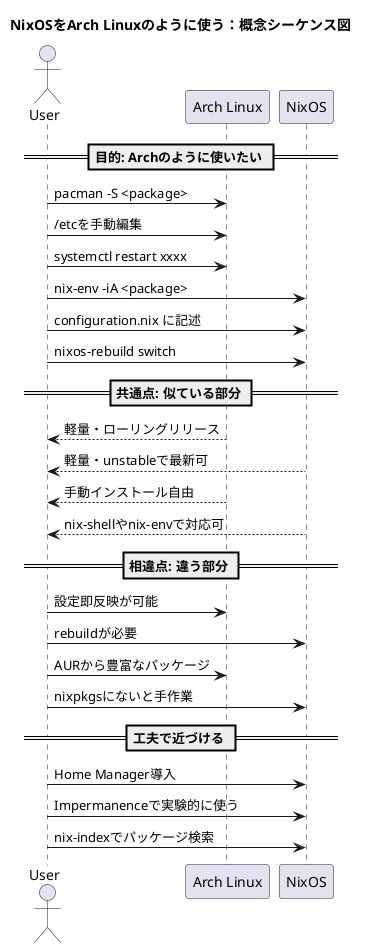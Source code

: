 @startuml
title NixOSをArch Linuxのように使う：概念シーケンス図

actor User
participant "Arch Linux" as Arch
participant "NixOS" as Nix

== 目的: Archのように使いたい ==

User -> Arch : pacman -S <package>
User -> Arch : /etcを手動編集
User -> Arch : systemctl restart xxxx

User -> Nix : nix-env -iA <package>
User -> Nix : configuration.nix に記述
User -> Nix : nixos-rebuild switch

== 共通点: 似ている部分 ==

Arch --> User : 軽量・ローリングリリース
Nix --> User : 軽量・unstableで最新可
Arch --> User : 手動インストール自由
Nix --> User : nix-shellやnix-envで対応可

== 相違点: 違う部分 ==

User -> Arch : 設定即反映が可能
User -> Nix : rebuildが必要

User -> Arch : AURから豊富なパッケージ
User -> Nix : nixpkgsにないと手作業

== 工夫で近づける ==

User -> Nix : Home Manager導入
User -> Nix : Impermanenceで実験的に使う
User -> Nix : nix-indexでパッケージ検索

@enduml